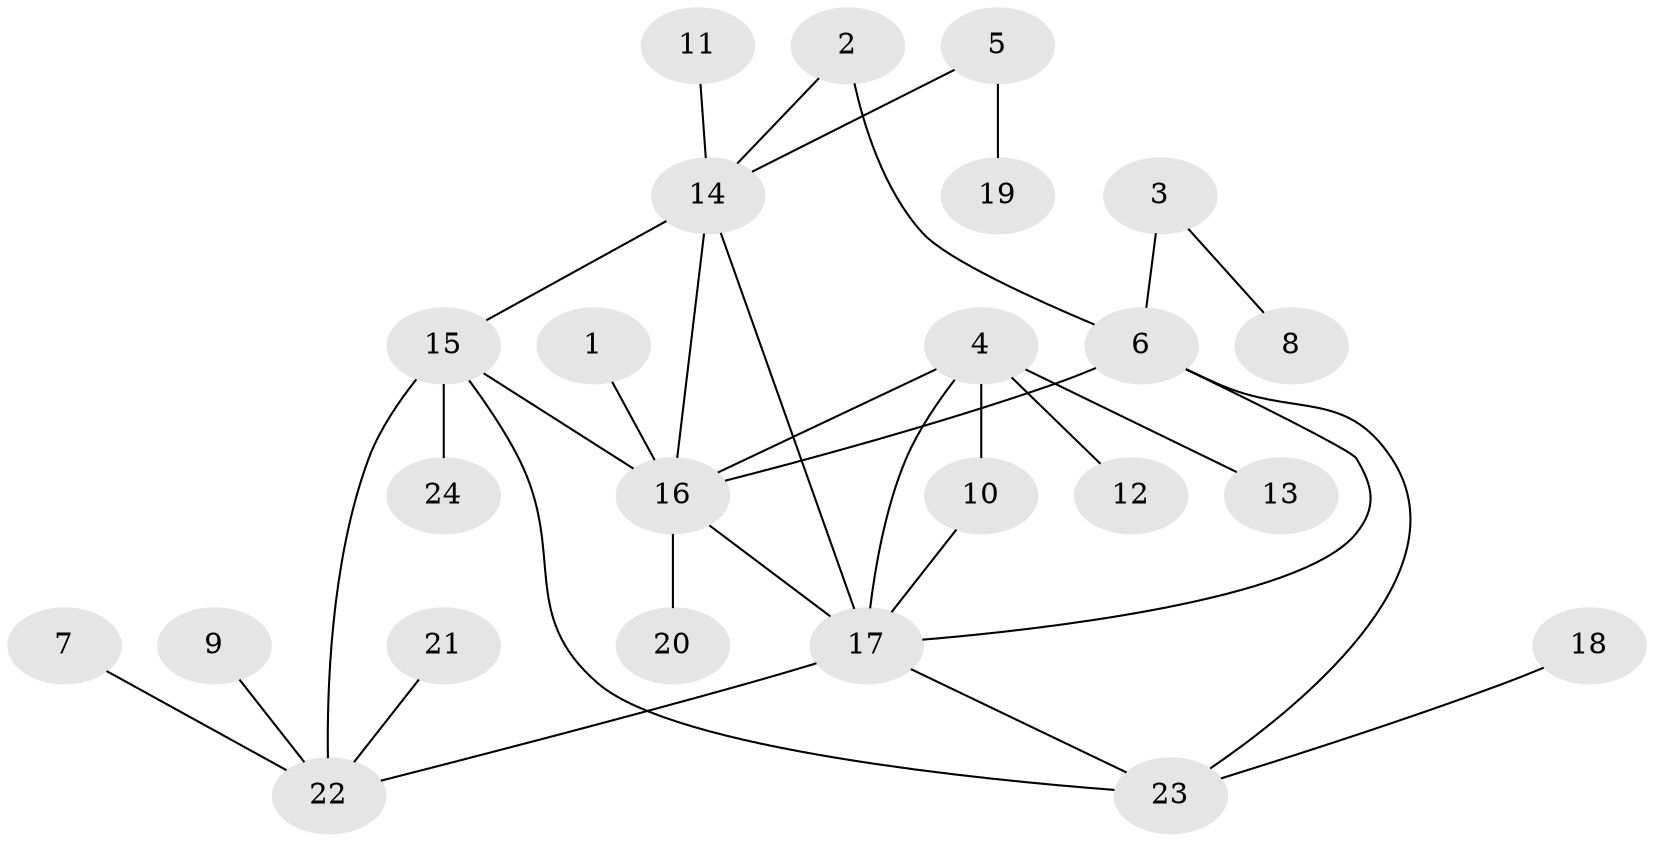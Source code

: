 // original degree distribution, {6: 0.0425531914893617, 3: 0.0851063829787234, 9: 0.0425531914893617, 7: 0.02127659574468085, 1: 0.48936170212765956, 8: 0.02127659574468085, 2: 0.2553191489361702, 4: 0.0425531914893617}
// Generated by graph-tools (version 1.1) at 2025/02/03/09/25 03:02:45]
// undirected, 24 vertices, 32 edges
graph export_dot {
graph [start="1"]
  node [color=gray90,style=filled];
  1;
  2;
  3;
  4;
  5;
  6;
  7;
  8;
  9;
  10;
  11;
  12;
  13;
  14;
  15;
  16;
  17;
  18;
  19;
  20;
  21;
  22;
  23;
  24;
  1 -- 16 [weight=1.0];
  2 -- 6 [weight=1.0];
  2 -- 14 [weight=1.0];
  3 -- 6 [weight=1.0];
  3 -- 8 [weight=1.0];
  4 -- 10 [weight=1.0];
  4 -- 12 [weight=1.0];
  4 -- 13 [weight=1.0];
  4 -- 16 [weight=1.0];
  4 -- 17 [weight=1.0];
  5 -- 14 [weight=1.0];
  5 -- 19 [weight=1.0];
  6 -- 16 [weight=1.0];
  6 -- 17 [weight=1.0];
  6 -- 23 [weight=1.0];
  7 -- 22 [weight=1.0];
  9 -- 22 [weight=1.0];
  10 -- 17 [weight=1.0];
  11 -- 14 [weight=1.0];
  14 -- 15 [weight=1.0];
  14 -- 16 [weight=2.0];
  14 -- 17 [weight=1.0];
  15 -- 16 [weight=1.0];
  15 -- 22 [weight=1.0];
  15 -- 23 [weight=1.0];
  15 -- 24 [weight=1.0];
  16 -- 17 [weight=1.0];
  16 -- 20 [weight=1.0];
  17 -- 22 [weight=1.0];
  17 -- 23 [weight=1.0];
  18 -- 23 [weight=1.0];
  21 -- 22 [weight=1.0];
}
